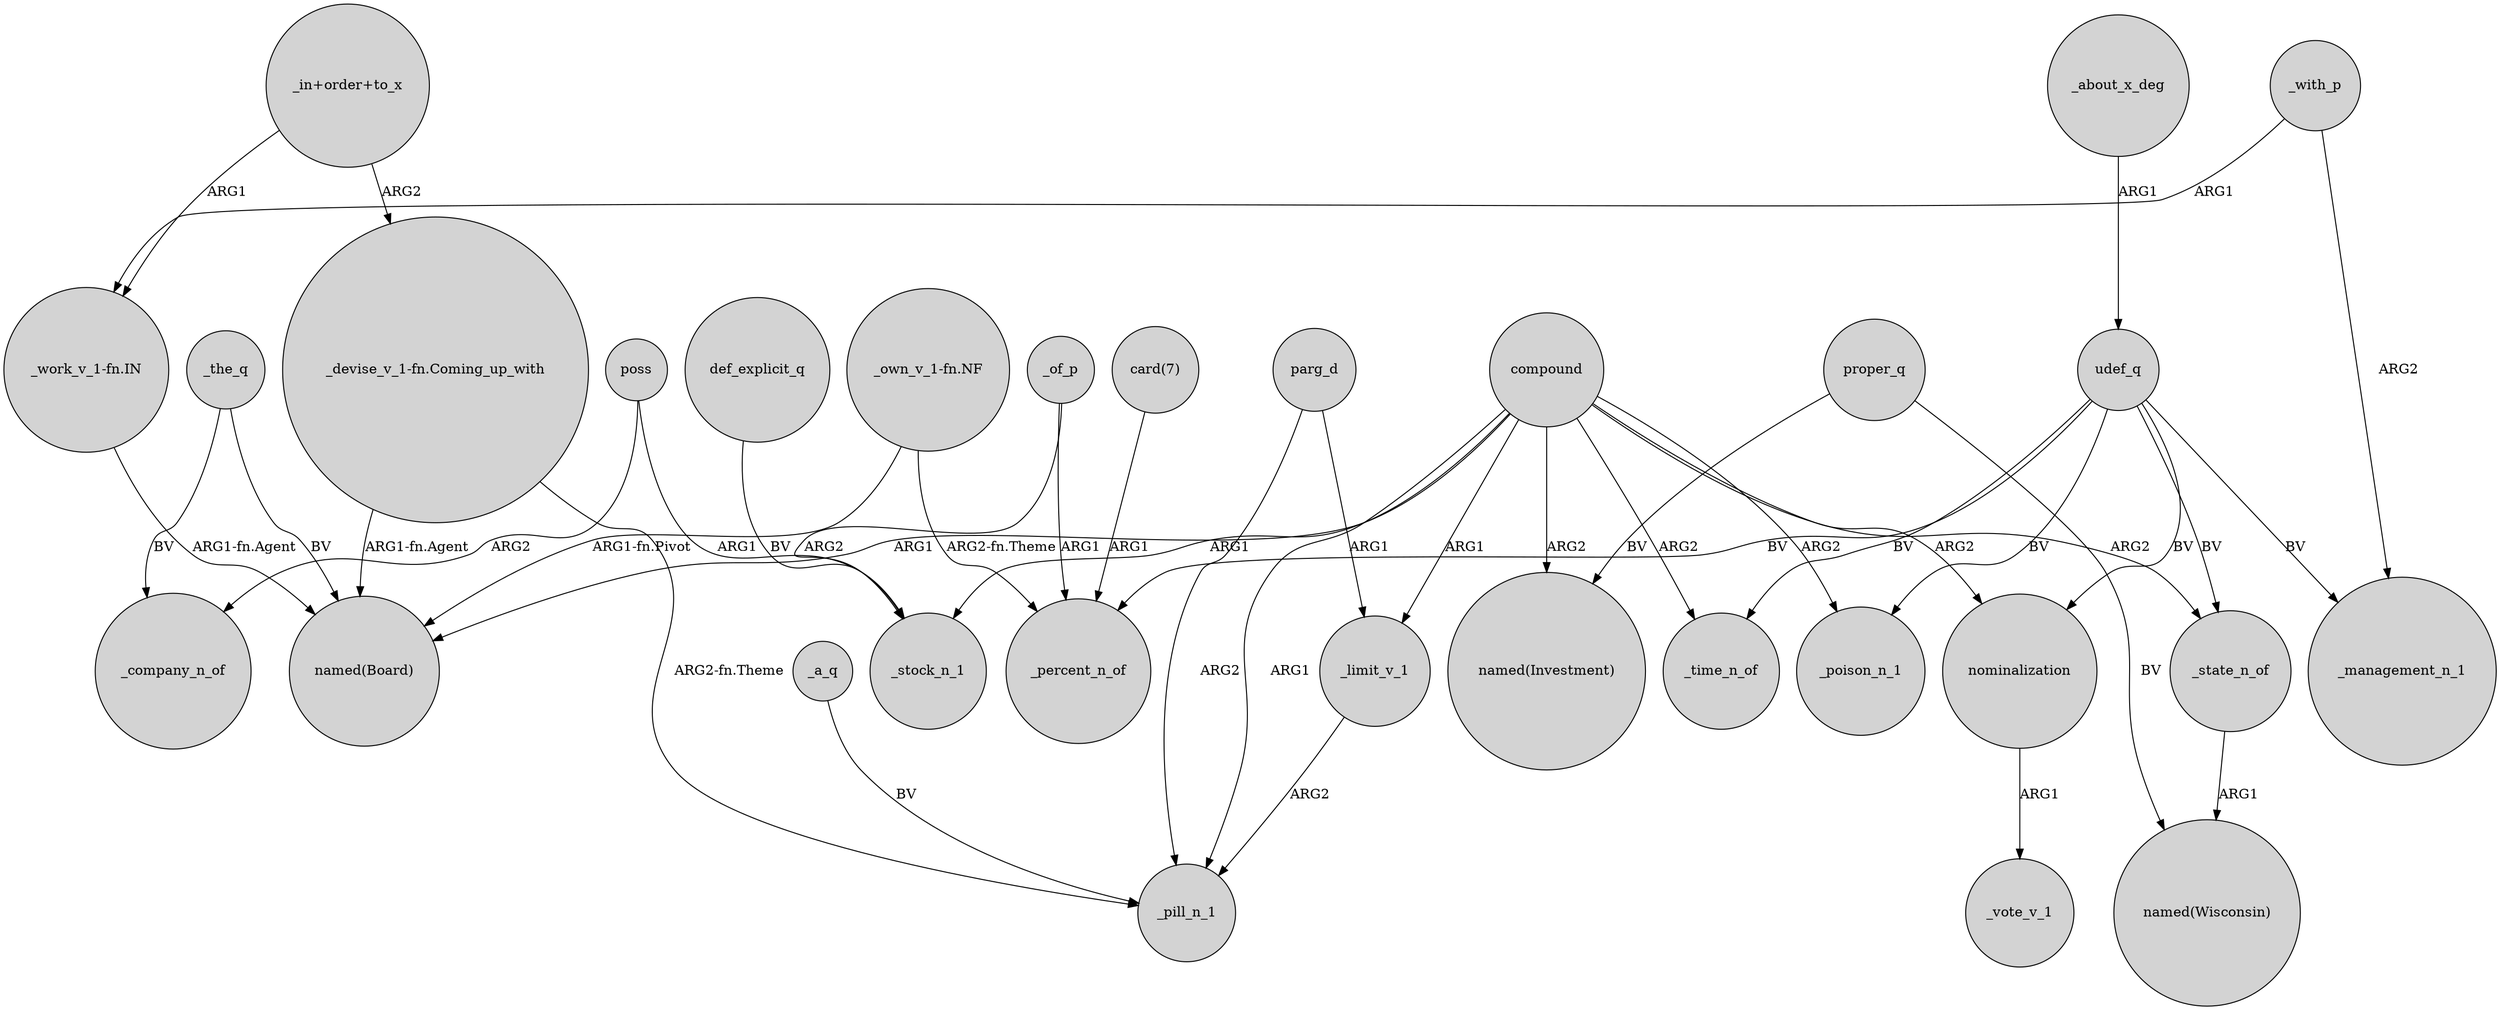 digraph {
	node [shape=circle style=filled]
	_limit_v_1 -> _pill_n_1 [label=ARG2]
	parg_d -> _limit_v_1 [label=ARG1]
	_the_q -> "named(Board)" [label=BV]
	compound -> _pill_n_1 [label=ARG1]
	"_in+order+to_x" -> "_work_v_1-fn.IN" [label=ARG1]
	nominalization -> _vote_v_1 [label=ARG1]
	udef_q -> _state_n_of [label=BV]
	"card(7)" -> _percent_n_of [label=ARG1]
	poss -> _stock_n_1 [label=ARG1]
	"_work_v_1-fn.IN" -> "named(Board)" [label="ARG1-fn.Agent"]
	_state_n_of -> "named(Wisconsin)" [label=ARG1]
	compound -> _state_n_of [label=ARG2]
	compound -> _stock_n_1 [label=ARG1]
	compound -> nominalization [label=ARG2]
	parg_d -> _pill_n_1 [label=ARG2]
	udef_q -> _management_n_1 [label=BV]
	_about_x_deg -> udef_q [label=ARG1]
	def_explicit_q -> _stock_n_1 [label=BV]
	"_devise_v_1-fn.Coming_up_with" -> _pill_n_1 [label="ARG2-fn.Theme"]
	compound -> _limit_v_1 [label=ARG1]
	"_own_v_1-fn.NF" -> _percent_n_of [label="ARG2-fn.Theme"]
	_the_q -> _company_n_of [label=BV]
	udef_q -> _poison_n_1 [label=BV]
	_of_p -> _percent_n_of [label=ARG1]
	compound -> "named(Investment)" [label=ARG2]
	"_devise_v_1-fn.Coming_up_with" -> "named(Board)" [label="ARG1-fn.Agent"]
	_a_q -> _pill_n_1 [label=BV]
	compound -> "named(Board)" [label=ARG1]
	_with_p -> _management_n_1 [label=ARG2]
	udef_q -> _time_n_of [label=BV]
	compound -> _poison_n_1 [label=ARG2]
	compound -> _time_n_of [label=ARG2]
	udef_q -> nominalization [label=BV]
	"_in+order+to_x" -> "_devise_v_1-fn.Coming_up_with" [label=ARG2]
	_of_p -> _stock_n_1 [label=ARG2]
	proper_q -> "named(Wisconsin)" [label=BV]
	poss -> _company_n_of [label=ARG2]
	udef_q -> _percent_n_of [label=BV]
	proper_q -> "named(Investment)" [label=BV]
	"_own_v_1-fn.NF" -> "named(Board)" [label="ARG1-fn.Pivot"]
	_with_p -> "_work_v_1-fn.IN" [label=ARG1]
}
